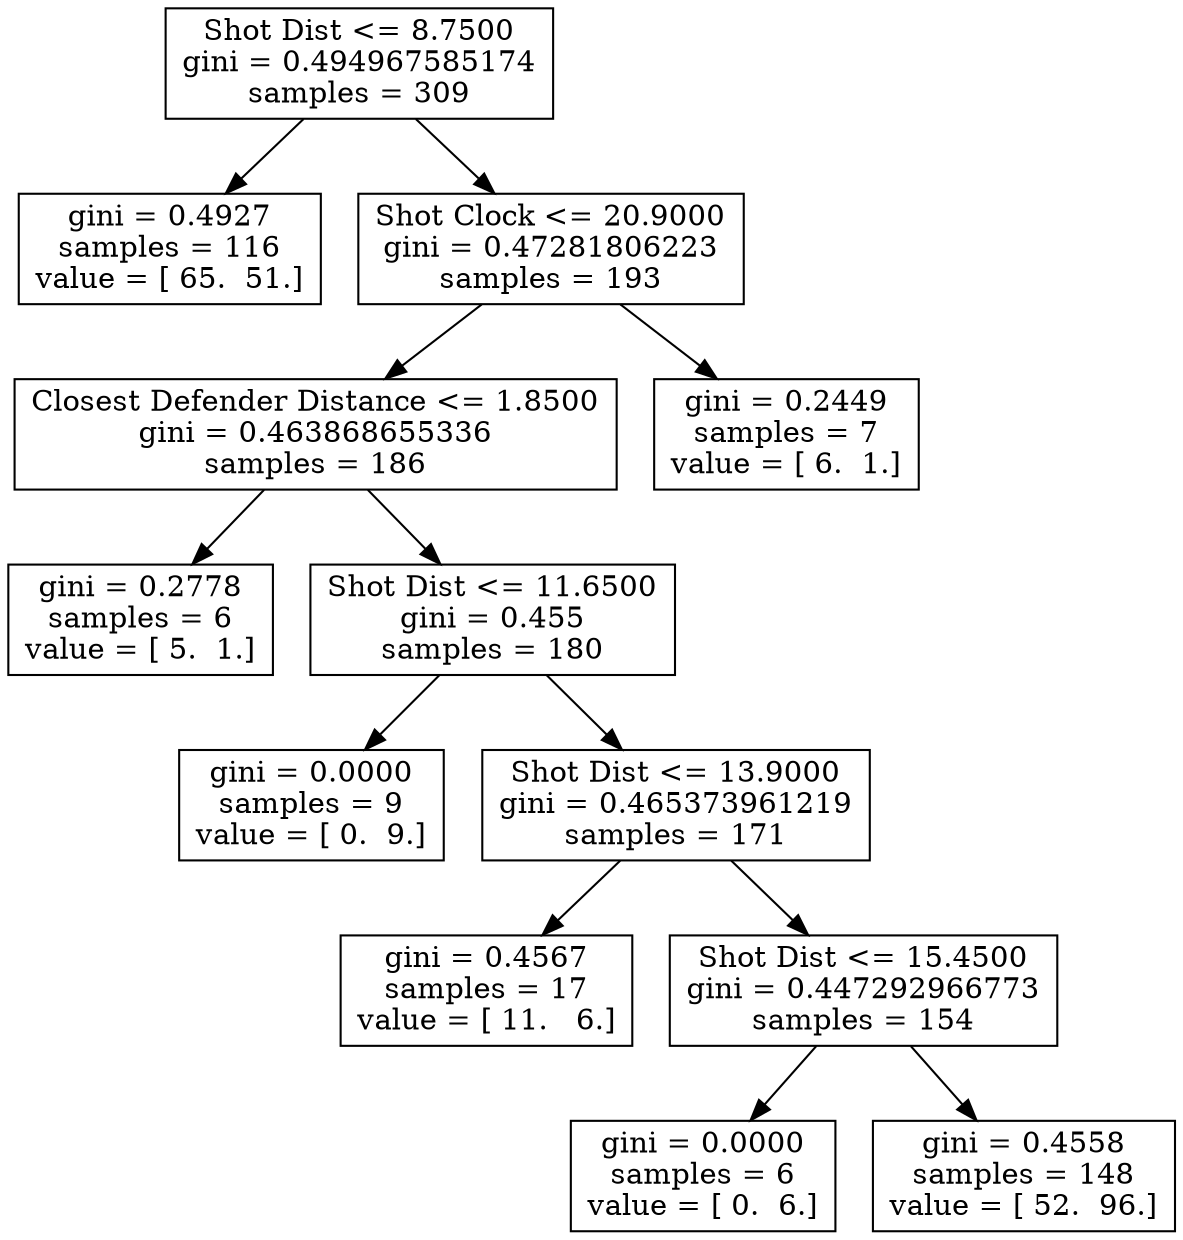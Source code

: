 digraph Tree {
0 [label="Shot Dist <= 8.7500\ngini = 0.494967585174\nsamples = 309", shape="box"] ;
1 [label="gini = 0.4927\nsamples = 116\nvalue = [ 65.  51.]", shape="box"] ;
0 -> 1 ;
2 [label="Shot Clock <= 20.9000\ngini = 0.47281806223\nsamples = 193", shape="box"] ;
0 -> 2 ;
3 [label="Closest Defender Distance <= 1.8500\ngini = 0.463868655336\nsamples = 186", shape="box"] ;
2 -> 3 ;
4 [label="gini = 0.2778\nsamples = 6\nvalue = [ 5.  1.]", shape="box"] ;
3 -> 4 ;
5 [label="Shot Dist <= 11.6500\ngini = 0.455\nsamples = 180", shape="box"] ;
3 -> 5 ;
6 [label="gini = 0.0000\nsamples = 9\nvalue = [ 0.  9.]", shape="box"] ;
5 -> 6 ;
7 [label="Shot Dist <= 13.9000\ngini = 0.465373961219\nsamples = 171", shape="box"] ;
5 -> 7 ;
8 [label="gini = 0.4567\nsamples = 17\nvalue = [ 11.   6.]", shape="box"] ;
7 -> 8 ;
9 [label="Shot Dist <= 15.4500\ngini = 0.447292966773\nsamples = 154", shape="box"] ;
7 -> 9 ;
10 [label="gini = 0.0000\nsamples = 6\nvalue = [ 0.  6.]", shape="box"] ;
9 -> 10 ;
11 [label="gini = 0.4558\nsamples = 148\nvalue = [ 52.  96.]", shape="box"] ;
9 -> 11 ;
12 [label="gini = 0.2449\nsamples = 7\nvalue = [ 6.  1.]", shape="box"] ;
2 -> 12 ;
}